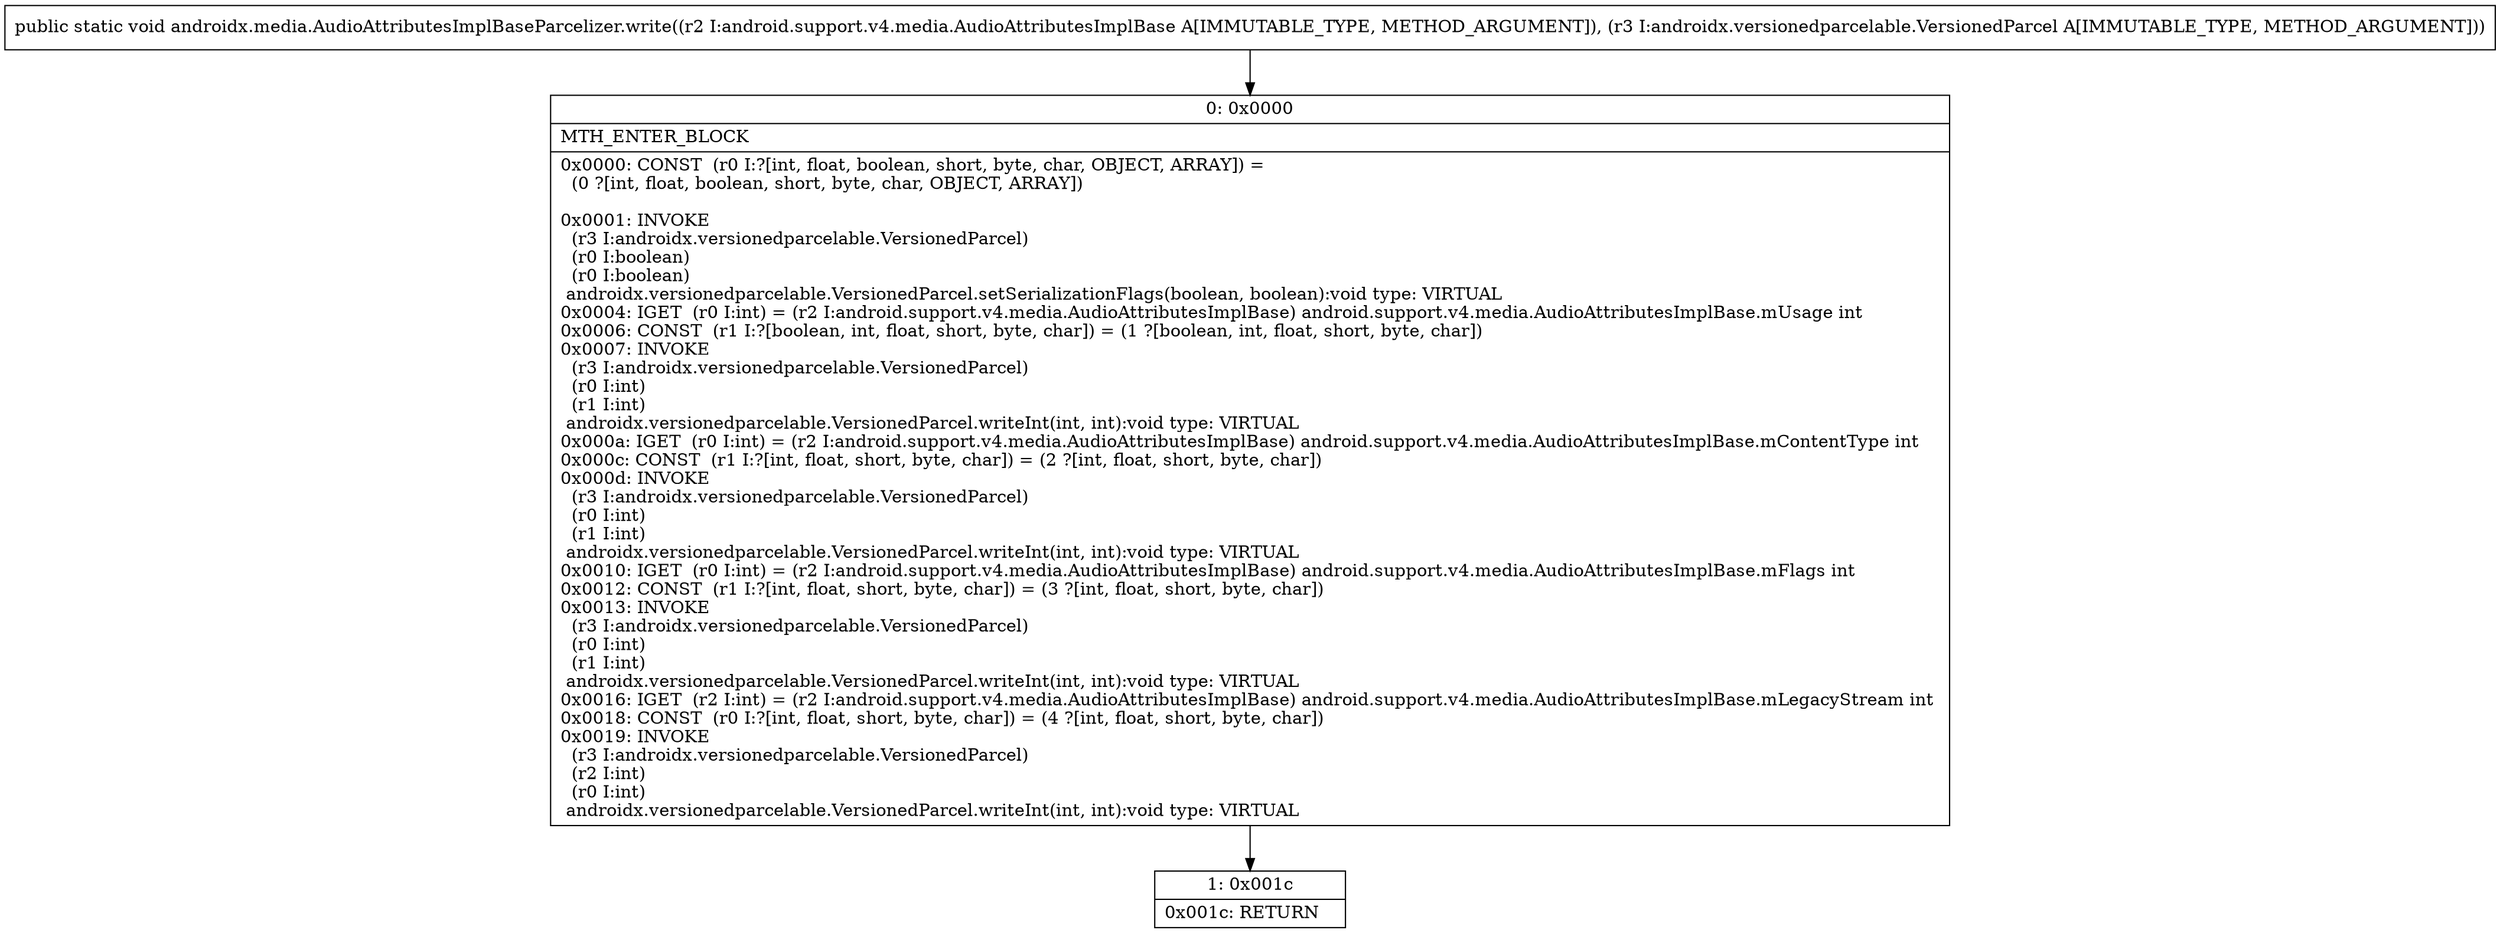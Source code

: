 digraph "CFG forandroidx.media.AudioAttributesImplBaseParcelizer.write(Landroid\/support\/v4\/media\/AudioAttributesImplBase;Landroidx\/versionedparcelable\/VersionedParcel;)V" {
Node_0 [shape=record,label="{0\:\ 0x0000|MTH_ENTER_BLOCK\l|0x0000: CONST  (r0 I:?[int, float, boolean, short, byte, char, OBJECT, ARRAY]) = \l  (0 ?[int, float, boolean, short, byte, char, OBJECT, ARRAY])\l \l0x0001: INVOKE  \l  (r3 I:androidx.versionedparcelable.VersionedParcel)\l  (r0 I:boolean)\l  (r0 I:boolean)\l androidx.versionedparcelable.VersionedParcel.setSerializationFlags(boolean, boolean):void type: VIRTUAL \l0x0004: IGET  (r0 I:int) = (r2 I:android.support.v4.media.AudioAttributesImplBase) android.support.v4.media.AudioAttributesImplBase.mUsage int \l0x0006: CONST  (r1 I:?[boolean, int, float, short, byte, char]) = (1 ?[boolean, int, float, short, byte, char]) \l0x0007: INVOKE  \l  (r3 I:androidx.versionedparcelable.VersionedParcel)\l  (r0 I:int)\l  (r1 I:int)\l androidx.versionedparcelable.VersionedParcel.writeInt(int, int):void type: VIRTUAL \l0x000a: IGET  (r0 I:int) = (r2 I:android.support.v4.media.AudioAttributesImplBase) android.support.v4.media.AudioAttributesImplBase.mContentType int \l0x000c: CONST  (r1 I:?[int, float, short, byte, char]) = (2 ?[int, float, short, byte, char]) \l0x000d: INVOKE  \l  (r3 I:androidx.versionedparcelable.VersionedParcel)\l  (r0 I:int)\l  (r1 I:int)\l androidx.versionedparcelable.VersionedParcel.writeInt(int, int):void type: VIRTUAL \l0x0010: IGET  (r0 I:int) = (r2 I:android.support.v4.media.AudioAttributesImplBase) android.support.v4.media.AudioAttributesImplBase.mFlags int \l0x0012: CONST  (r1 I:?[int, float, short, byte, char]) = (3 ?[int, float, short, byte, char]) \l0x0013: INVOKE  \l  (r3 I:androidx.versionedparcelable.VersionedParcel)\l  (r0 I:int)\l  (r1 I:int)\l androidx.versionedparcelable.VersionedParcel.writeInt(int, int):void type: VIRTUAL \l0x0016: IGET  (r2 I:int) = (r2 I:android.support.v4.media.AudioAttributesImplBase) android.support.v4.media.AudioAttributesImplBase.mLegacyStream int \l0x0018: CONST  (r0 I:?[int, float, short, byte, char]) = (4 ?[int, float, short, byte, char]) \l0x0019: INVOKE  \l  (r3 I:androidx.versionedparcelable.VersionedParcel)\l  (r2 I:int)\l  (r0 I:int)\l androidx.versionedparcelable.VersionedParcel.writeInt(int, int):void type: VIRTUAL \l}"];
Node_1 [shape=record,label="{1\:\ 0x001c|0x001c: RETURN   \l}"];
MethodNode[shape=record,label="{public static void androidx.media.AudioAttributesImplBaseParcelizer.write((r2 I:android.support.v4.media.AudioAttributesImplBase A[IMMUTABLE_TYPE, METHOD_ARGUMENT]), (r3 I:androidx.versionedparcelable.VersionedParcel A[IMMUTABLE_TYPE, METHOD_ARGUMENT])) }"];
MethodNode -> Node_0;
Node_0 -> Node_1;
}

